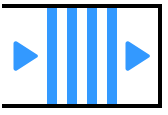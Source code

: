 <mxfile version="18.0.5" type="device"><diagram id="yqzhqSn7sB4KcphlaY6E" name="Page-1"><mxGraphModel dx="376" dy="325" grid="1" gridSize="10" guides="1" tooltips="1" connect="1" arrows="1" fold="1" page="1" pageScale="1" pageWidth="827" pageHeight="1169" math="0" shadow="0"><root><mxCell id="0"/><mxCell id="1" parent="0"/><mxCell id="bWeYyU4YIW_YgGTF0CoW-5" value="" style="endArrow=none;html=1;rounded=0;entryX=0.5;entryY=0;entryDx=0;entryDy=0;entryPerimeter=0;exitX=0.5;exitY=1;exitDx=0;exitDy=0;exitPerimeter=0;strokeWidth=5;fillColor=#dae8fc;strokeColor=#3399FF;" parent="1" edge="1"><mxGeometry width="50" height="50" relative="1" as="geometry"><mxPoint x="174" y="250" as="sourcePoint"/><mxPoint x="174" y="200" as="targetPoint"/></mxGeometry></mxCell><mxCell id="bWeYyU4YIW_YgGTF0CoW-6" value="" style="endArrow=none;html=1;rounded=0;entryX=0.5;entryY=0;entryDx=0;entryDy=0;entryPerimeter=0;exitX=0.5;exitY=1;exitDx=0;exitDy=0;exitPerimeter=0;strokeWidth=5;fillColor=#dae8fc;strokeColor=#3399FF;" parent="1" edge="1"><mxGeometry width="50" height="50" relative="1" as="geometry"><mxPoint x="184" y="250" as="sourcePoint"/><mxPoint x="184" y="200" as="targetPoint"/></mxGeometry></mxCell><mxCell id="bWeYyU4YIW_YgGTF0CoW-7" value="" style="endArrow=none;html=1;rounded=0;entryX=0.5;entryY=0;entryDx=0;entryDy=0;entryPerimeter=0;exitX=0.5;exitY=1;exitDx=0;exitDy=0;exitPerimeter=0;strokeWidth=5;fillColor=#dae8fc;strokeColor=#3399FF;" parent="1" edge="1"><mxGeometry width="50" height="50" relative="1" as="geometry"><mxPoint x="194" y="250" as="sourcePoint"/><mxPoint x="194" y="200" as="targetPoint"/></mxGeometry></mxCell><mxCell id="bWeYyU4YIW_YgGTF0CoW-8" value="" style="endArrow=none;html=1;rounded=0;entryX=0.5;entryY=0;entryDx=0;entryDy=0;entryPerimeter=0;exitX=0.5;exitY=1;exitDx=0;exitDy=0;exitPerimeter=0;strokeWidth=5;fillColor=#dae8fc;strokeColor=#3399FF;" parent="1" edge="1"><mxGeometry width="50" height="50" relative="1" as="geometry"><mxPoint x="164" y="250" as="sourcePoint"/><mxPoint x="164" y="200" as="targetPoint"/></mxGeometry></mxCell><mxCell id="x3OMPx8_ioyoKdblPzRp-1" value="" style="strokeWidth=1;html=1;shape=mxgraph.flowchart.extract_or_measurement;whiteSpace=wrap;fillColor=#3399FF;rotation=90;strokeColor=#3399FF;" parent="1" vertex="1"><mxGeometry x="200" y="219.38" width="13.75" height="11.25" as="geometry"/></mxCell><mxCell id="x3OMPx8_ioyoKdblPzRp-2" value="" style="strokeWidth=1;html=1;shape=mxgraph.flowchart.extract_or_measurement;whiteSpace=wrap;fillColor=#3399FF;rotation=90;strokeColor=#3399FF;" parent="1" vertex="1"><mxGeometry x="144" y="219.38" width="13.75" height="11.25" as="geometry"/></mxCell><mxCell id="DcaaOch2S3oujSjOicLE-1" value="" style="endArrow=none;html=1;rounded=0;strokeWidth=2;" edge="1" parent="1"><mxGeometry width="50" height="50" relative="1" as="geometry"><mxPoint x="139" y="250" as="sourcePoint"/><mxPoint x="219" y="250" as="targetPoint"/></mxGeometry></mxCell><mxCell id="DcaaOch2S3oujSjOicLE-2" value="" style="endArrow=none;html=1;rounded=0;strokeWidth=2;fontStyle=1" edge="1" parent="1"><mxGeometry width="50" height="50" relative="1" as="geometry"><mxPoint x="139" y="200" as="sourcePoint"/><mxPoint x="219" y="200" as="targetPoint"/></mxGeometry></mxCell><mxCell id="DcaaOch2S3oujSjOicLE-3" value="" style="endArrow=none;html=1;rounded=0;strokeWidth=2;" edge="1" parent="1"><mxGeometry width="50" height="50" relative="1" as="geometry"><mxPoint x="218" y="200" as="sourcePoint"/><mxPoint x="218" y="250" as="targetPoint"/></mxGeometry></mxCell></root></mxGraphModel></diagram></mxfile>